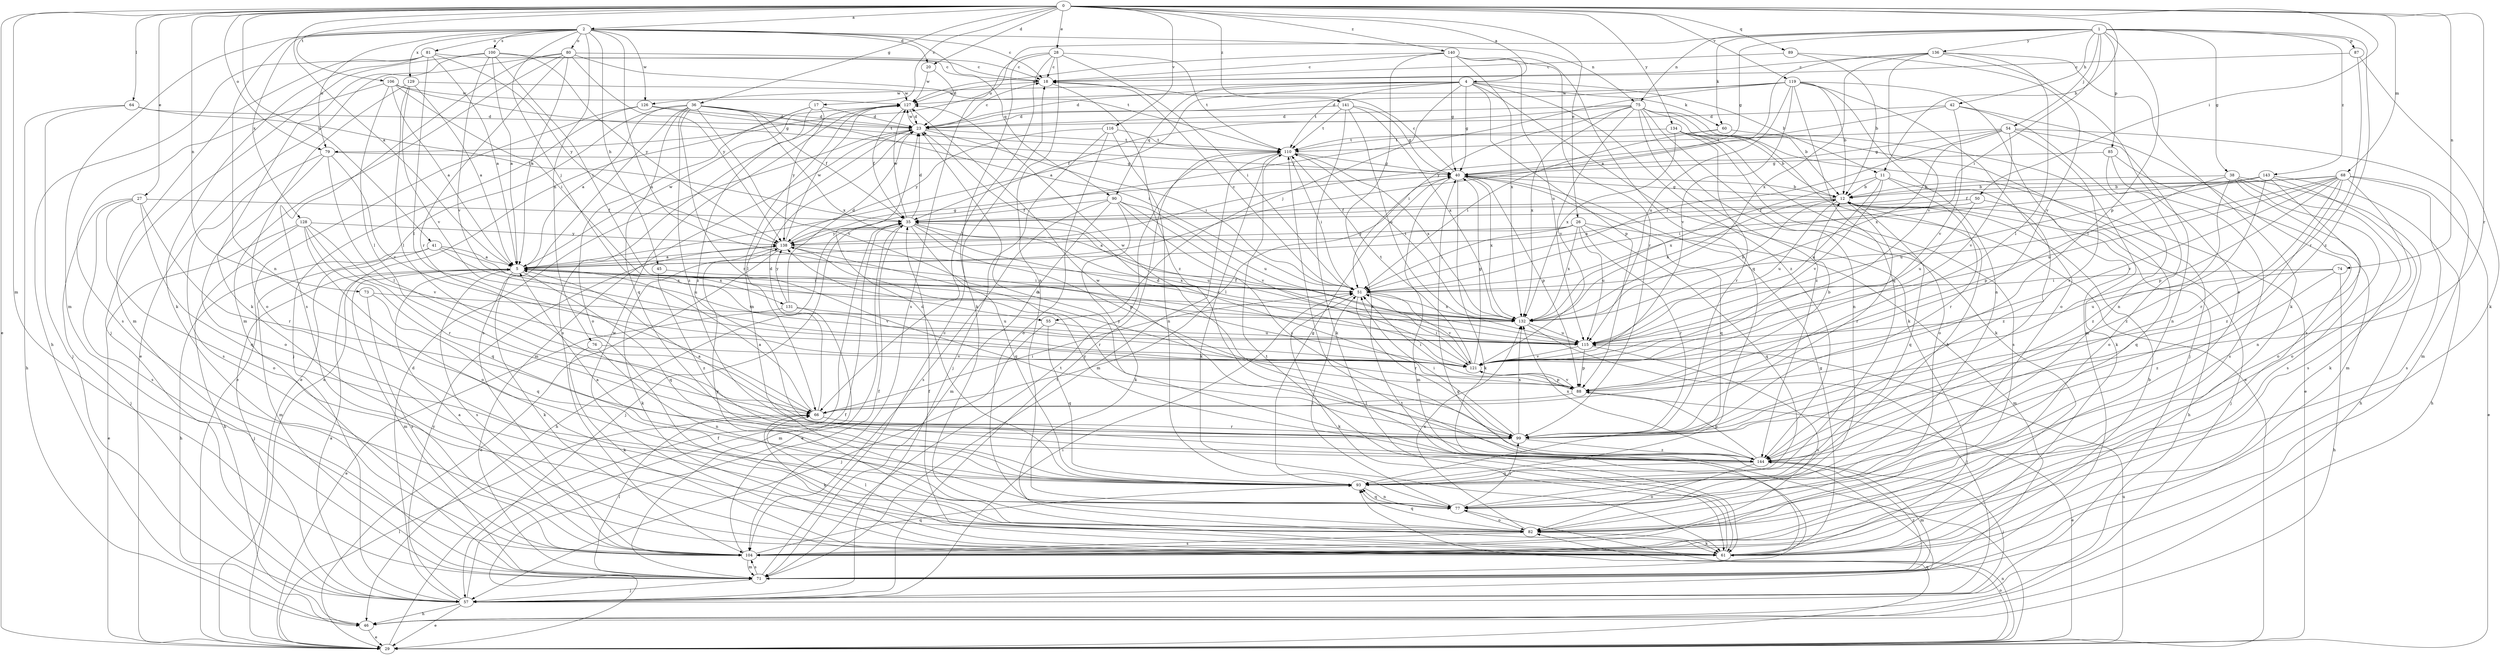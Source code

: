 strict digraph  {
0;
1;
2;
4;
5;
11;
12;
17;
18;
20;
23;
26;
27;
28;
29;
35;
36;
38;
40;
41;
42;
45;
46;
50;
51;
54;
55;
57;
60;
61;
64;
66;
68;
71;
73;
74;
75;
76;
77;
79;
80;
81;
82;
85;
87;
88;
89;
90;
93;
99;
100;
104;
106;
110;
115;
116;
119;
121;
126;
127;
128;
129;
131;
132;
134;
136;
138;
140;
141;
143;
144;
0 -> 2  [label=a];
0 -> 4  [label=a];
0 -> 5  [label=a];
0 -> 11  [label=b];
0 -> 17  [label=c];
0 -> 20  [label=d];
0 -> 26  [label=e];
0 -> 27  [label=e];
0 -> 28  [label=e];
0 -> 29  [label=e];
0 -> 36  [label=g];
0 -> 41  [label=h];
0 -> 50  [label=i];
0 -> 64  [label=l];
0 -> 68  [label=m];
0 -> 71  [label=m];
0 -> 73  [label=n];
0 -> 74  [label=n];
0 -> 79  [label=o];
0 -> 89  [label=q];
0 -> 99  [label=r];
0 -> 106  [label=t];
0 -> 116  [label=v];
0 -> 119  [label=v];
0 -> 134  [label=y];
0 -> 140  [label=z];
0 -> 141  [label=z];
1 -> 38  [label=g];
1 -> 40  [label=g];
1 -> 42  [label=h];
1 -> 51  [label=i];
1 -> 54  [label=j];
1 -> 60  [label=k];
1 -> 75  [label=n];
1 -> 79  [label=o];
1 -> 85  [label=p];
1 -> 87  [label=p];
1 -> 88  [label=p];
1 -> 136  [label=y];
1 -> 143  [label=z];
1 -> 144  [label=z];
2 -> 18  [label=c];
2 -> 20  [label=d];
2 -> 45  [label=h];
2 -> 55  [label=j];
2 -> 71  [label=m];
2 -> 75  [label=n];
2 -> 76  [label=n];
2 -> 77  [label=n];
2 -> 79  [label=o];
2 -> 80  [label=o];
2 -> 81  [label=o];
2 -> 90  [label=q];
2 -> 100  [label=s];
2 -> 115  [label=u];
2 -> 126  [label=w];
2 -> 128  [label=x];
2 -> 129  [label=x];
4 -> 5  [label=a];
4 -> 11  [label=b];
4 -> 23  [label=d];
4 -> 40  [label=g];
4 -> 55  [label=j];
4 -> 60  [label=k];
4 -> 61  [label=k];
4 -> 88  [label=p];
4 -> 90  [label=q];
4 -> 110  [label=t];
4 -> 126  [label=w];
4 -> 144  [label=z];
5 -> 51  [label=i];
5 -> 57  [label=j];
5 -> 61  [label=k];
5 -> 71  [label=m];
5 -> 93  [label=q];
5 -> 104  [label=s];
5 -> 121  [label=v];
5 -> 127  [label=w];
5 -> 131  [label=x];
11 -> 12  [label=b];
11 -> 99  [label=r];
11 -> 115  [label=u];
11 -> 121  [label=v];
11 -> 132  [label=x];
11 -> 144  [label=z];
12 -> 35  [label=f];
12 -> 40  [label=g];
12 -> 46  [label=h];
12 -> 57  [label=j];
12 -> 93  [label=q];
12 -> 99  [label=r];
12 -> 115  [label=u];
12 -> 132  [label=x];
17 -> 23  [label=d];
17 -> 29  [label=e];
17 -> 82  [label=o];
17 -> 138  [label=y];
17 -> 144  [label=z];
18 -> 127  [label=w];
18 -> 144  [label=z];
20 -> 23  [label=d];
20 -> 127  [label=w];
23 -> 18  [label=c];
23 -> 51  [label=i];
23 -> 66  [label=l];
23 -> 71  [label=m];
23 -> 110  [label=t];
23 -> 127  [label=w];
26 -> 5  [label=a];
26 -> 51  [label=i];
26 -> 71  [label=m];
26 -> 93  [label=q];
26 -> 99  [label=r];
26 -> 115  [label=u];
26 -> 132  [label=x];
26 -> 138  [label=y];
27 -> 35  [label=f];
27 -> 57  [label=j];
27 -> 82  [label=o];
27 -> 93  [label=q];
27 -> 99  [label=r];
27 -> 104  [label=s];
28 -> 18  [label=c];
28 -> 51  [label=i];
28 -> 61  [label=k];
28 -> 66  [label=l];
28 -> 77  [label=n];
28 -> 104  [label=s];
28 -> 110  [label=t];
29 -> 35  [label=f];
29 -> 66  [label=l];
29 -> 77  [label=n];
29 -> 82  [label=o];
29 -> 93  [label=q];
29 -> 110  [label=t];
29 -> 115  [label=u];
35 -> 23  [label=d];
35 -> 29  [label=e];
35 -> 46  [label=h];
35 -> 57  [label=j];
35 -> 88  [label=p];
35 -> 93  [label=q];
35 -> 115  [label=u];
35 -> 121  [label=v];
35 -> 127  [label=w];
35 -> 138  [label=y];
36 -> 5  [label=a];
36 -> 23  [label=d];
36 -> 29  [label=e];
36 -> 35  [label=f];
36 -> 51  [label=i];
36 -> 93  [label=q];
36 -> 99  [label=r];
36 -> 104  [label=s];
36 -> 121  [label=v];
36 -> 132  [label=x];
36 -> 144  [label=z];
38 -> 12  [label=b];
38 -> 46  [label=h];
38 -> 61  [label=k];
38 -> 82  [label=o];
38 -> 88  [label=p];
38 -> 104  [label=s];
38 -> 144  [label=z];
40 -> 12  [label=b];
40 -> 18  [label=c];
40 -> 61  [label=k];
40 -> 66  [label=l];
40 -> 71  [label=m];
40 -> 88  [label=p];
40 -> 93  [label=q];
40 -> 132  [label=x];
41 -> 5  [label=a];
41 -> 46  [label=h];
41 -> 71  [label=m];
41 -> 115  [label=u];
41 -> 132  [label=x];
42 -> 23  [label=d];
42 -> 77  [label=n];
42 -> 104  [label=s];
42 -> 121  [label=v];
42 -> 138  [label=y];
45 -> 51  [label=i];
45 -> 144  [label=z];
46 -> 29  [label=e];
50 -> 5  [label=a];
50 -> 35  [label=f];
50 -> 93  [label=q];
50 -> 115  [label=u];
51 -> 18  [label=c];
51 -> 61  [label=k];
51 -> 99  [label=r];
51 -> 121  [label=v];
51 -> 132  [label=x];
54 -> 40  [label=g];
54 -> 51  [label=i];
54 -> 71  [label=m];
54 -> 77  [label=n];
54 -> 99  [label=r];
54 -> 110  [label=t];
54 -> 121  [label=v];
54 -> 132  [label=x];
55 -> 57  [label=j];
55 -> 93  [label=q];
55 -> 115  [label=u];
57 -> 5  [label=a];
57 -> 23  [label=d];
57 -> 29  [label=e];
57 -> 35  [label=f];
57 -> 40  [label=g];
57 -> 46  [label=h];
57 -> 51  [label=i];
57 -> 110  [label=t];
57 -> 138  [label=y];
60 -> 51  [label=i];
60 -> 61  [label=k];
60 -> 110  [label=t];
61 -> 12  [label=b];
61 -> 35  [label=f];
61 -> 40  [label=g];
61 -> 66  [label=l];
61 -> 110  [label=t];
61 -> 127  [label=w];
64 -> 23  [label=d];
64 -> 35  [label=f];
64 -> 46  [label=h];
64 -> 57  [label=j];
66 -> 5  [label=a];
66 -> 23  [label=d];
66 -> 51  [label=i];
66 -> 61  [label=k];
66 -> 99  [label=r];
68 -> 12  [label=b];
68 -> 29  [label=e];
68 -> 35  [label=f];
68 -> 51  [label=i];
68 -> 82  [label=o];
68 -> 88  [label=p];
68 -> 99  [label=r];
68 -> 104  [label=s];
68 -> 115  [label=u];
68 -> 121  [label=v];
68 -> 144  [label=z];
71 -> 18  [label=c];
71 -> 57  [label=j];
71 -> 66  [label=l];
71 -> 104  [label=s];
71 -> 110  [label=t];
71 -> 144  [label=z];
73 -> 93  [label=q];
73 -> 104  [label=s];
73 -> 132  [label=x];
74 -> 46  [label=h];
74 -> 51  [label=i];
74 -> 115  [label=u];
74 -> 144  [label=z];
75 -> 12  [label=b];
75 -> 23  [label=d];
75 -> 29  [label=e];
75 -> 35  [label=f];
75 -> 51  [label=i];
75 -> 57  [label=j];
75 -> 61  [label=k];
75 -> 77  [label=n];
75 -> 121  [label=v];
75 -> 132  [label=x];
75 -> 144  [label=z];
76 -> 61  [label=k];
76 -> 77  [label=n];
76 -> 121  [label=v];
77 -> 51  [label=i];
77 -> 82  [label=o];
77 -> 93  [label=q];
77 -> 99  [label=r];
79 -> 40  [label=g];
79 -> 66  [label=l];
79 -> 82  [label=o];
79 -> 104  [label=s];
79 -> 121  [label=v];
80 -> 5  [label=a];
80 -> 18  [label=c];
80 -> 29  [label=e];
80 -> 71  [label=m];
80 -> 99  [label=r];
80 -> 104  [label=s];
80 -> 110  [label=t];
80 -> 138  [label=y];
81 -> 5  [label=a];
81 -> 18  [label=c];
81 -> 46  [label=h];
81 -> 61  [label=k];
81 -> 66  [label=l];
81 -> 71  [label=m];
81 -> 138  [label=y];
82 -> 61  [label=k];
82 -> 93  [label=q];
82 -> 104  [label=s];
82 -> 132  [label=x];
82 -> 138  [label=y];
85 -> 40  [label=g];
85 -> 71  [label=m];
85 -> 82  [label=o];
85 -> 104  [label=s];
87 -> 18  [label=c];
87 -> 61  [label=k];
87 -> 99  [label=r];
88 -> 12  [label=b];
88 -> 29  [label=e];
88 -> 51  [label=i];
88 -> 66  [label=l];
88 -> 121  [label=v];
88 -> 127  [label=w];
88 -> 138  [label=y];
89 -> 12  [label=b];
89 -> 18  [label=c];
89 -> 121  [label=v];
90 -> 35  [label=f];
90 -> 61  [label=k];
90 -> 71  [label=m];
90 -> 104  [label=s];
90 -> 115  [label=u];
90 -> 121  [label=v];
90 -> 144  [label=z];
93 -> 5  [label=a];
93 -> 12  [label=b];
93 -> 23  [label=d];
93 -> 40  [label=g];
93 -> 77  [label=n];
99 -> 5  [label=a];
99 -> 23  [label=d];
99 -> 51  [label=i];
99 -> 132  [label=x];
99 -> 144  [label=z];
100 -> 5  [label=a];
100 -> 18  [label=c];
100 -> 51  [label=i];
100 -> 57  [label=j];
100 -> 61  [label=k];
100 -> 121  [label=v];
100 -> 138  [label=y];
104 -> 5  [label=a];
104 -> 35  [label=f];
104 -> 71  [label=m];
104 -> 93  [label=q];
106 -> 5  [label=a];
106 -> 40  [label=g];
106 -> 51  [label=i];
106 -> 66  [label=l];
106 -> 104  [label=s];
106 -> 127  [label=w];
110 -> 40  [label=g];
110 -> 51  [label=i];
110 -> 61  [label=k];
110 -> 71  [label=m];
110 -> 132  [label=x];
115 -> 35  [label=f];
115 -> 88  [label=p];
115 -> 104  [label=s];
115 -> 121  [label=v];
116 -> 57  [label=j];
116 -> 77  [label=n];
116 -> 82  [label=o];
116 -> 110  [label=t];
116 -> 138  [label=y];
119 -> 12  [label=b];
119 -> 23  [label=d];
119 -> 71  [label=m];
119 -> 77  [label=n];
119 -> 82  [label=o];
119 -> 93  [label=q];
119 -> 115  [label=u];
119 -> 121  [label=v];
119 -> 127  [label=w];
119 -> 138  [label=y];
121 -> 40  [label=g];
121 -> 51  [label=i];
121 -> 88  [label=p];
121 -> 110  [label=t];
126 -> 23  [label=d];
126 -> 29  [label=e];
126 -> 57  [label=j];
126 -> 110  [label=t];
127 -> 23  [label=d];
127 -> 35  [label=f];
127 -> 77  [label=n];
127 -> 104  [label=s];
128 -> 29  [label=e];
128 -> 46  [label=h];
128 -> 82  [label=o];
128 -> 93  [label=q];
128 -> 99  [label=r];
128 -> 121  [label=v];
128 -> 138  [label=y];
129 -> 5  [label=a];
129 -> 66  [label=l];
129 -> 82  [label=o];
129 -> 121  [label=v];
129 -> 127  [label=w];
131 -> 23  [label=d];
131 -> 29  [label=e];
131 -> 71  [label=m];
131 -> 115  [label=u];
131 -> 138  [label=y];
132 -> 5  [label=a];
132 -> 12  [label=b];
132 -> 57  [label=j];
132 -> 110  [label=t];
132 -> 115  [label=u];
134 -> 12  [label=b];
134 -> 29  [label=e];
134 -> 82  [label=o];
134 -> 99  [label=r];
134 -> 104  [label=s];
134 -> 110  [label=t];
134 -> 132  [label=x];
136 -> 5  [label=a];
136 -> 18  [label=c];
136 -> 61  [label=k];
136 -> 66  [label=l];
136 -> 82  [label=o];
136 -> 121  [label=v];
136 -> 132  [label=x];
138 -> 5  [label=a];
138 -> 29  [label=e];
138 -> 40  [label=g];
138 -> 61  [label=k];
138 -> 99  [label=r];
138 -> 127  [label=w];
138 -> 132  [label=x];
140 -> 18  [label=c];
140 -> 40  [label=g];
140 -> 61  [label=k];
140 -> 93  [label=q];
140 -> 99  [label=r];
140 -> 115  [label=u];
140 -> 127  [label=w];
140 -> 132  [label=x];
141 -> 23  [label=d];
141 -> 40  [label=g];
141 -> 61  [label=k];
141 -> 110  [label=t];
141 -> 115  [label=u];
141 -> 132  [label=x];
143 -> 12  [label=b];
143 -> 46  [label=h];
143 -> 51  [label=i];
143 -> 77  [label=n];
143 -> 104  [label=s];
143 -> 115  [label=u];
143 -> 144  [label=z];
144 -> 23  [label=d];
144 -> 57  [label=j];
144 -> 71  [label=m];
144 -> 82  [label=o];
144 -> 88  [label=p];
144 -> 93  [label=q];
144 -> 127  [label=w];
144 -> 132  [label=x];
144 -> 138  [label=y];
}
